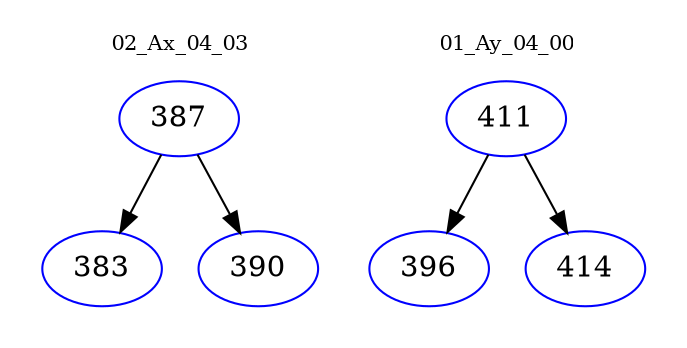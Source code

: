 digraph{
subgraph cluster_0 {
color = white
label = "02_Ax_04_03";
fontsize=10;
T0_387 [label="387", color="blue"]
T0_387 -> T0_383 [color="black"]
T0_383 [label="383", color="blue"]
T0_387 -> T0_390 [color="black"]
T0_390 [label="390", color="blue"]
}
subgraph cluster_1 {
color = white
label = "01_Ay_04_00";
fontsize=10;
T1_411 [label="411", color="blue"]
T1_411 -> T1_396 [color="black"]
T1_396 [label="396", color="blue"]
T1_411 -> T1_414 [color="black"]
T1_414 [label="414", color="blue"]
}
}
